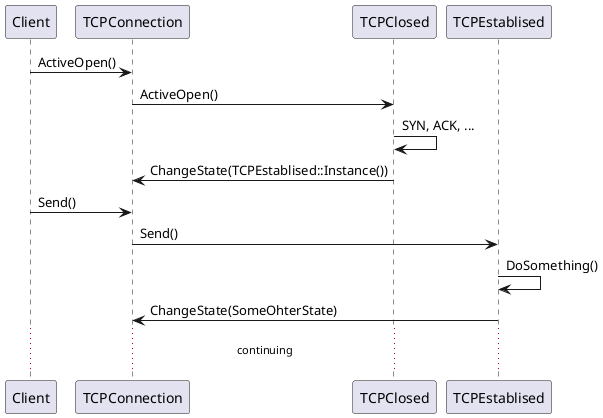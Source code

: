 @startuml state
Client -> TCPConnection: ActiveOpen()
TCPConnection -> TCPClosed: ActiveOpen()
TCPClosed -> TCPClosed: SYN, ACK, ...
TCPClosed -> TCPConnection: ChangeState(TCPEstablised::Instance())
Client -> TCPConnection: Send()
TCPConnection -> TCPEstablised: Send()
TCPEstablised -> TCPEstablised: DoSomething()
TCPEstablised -> TCPConnection: ChangeState(SomeOhterState)
... continuing ...
@enduml
